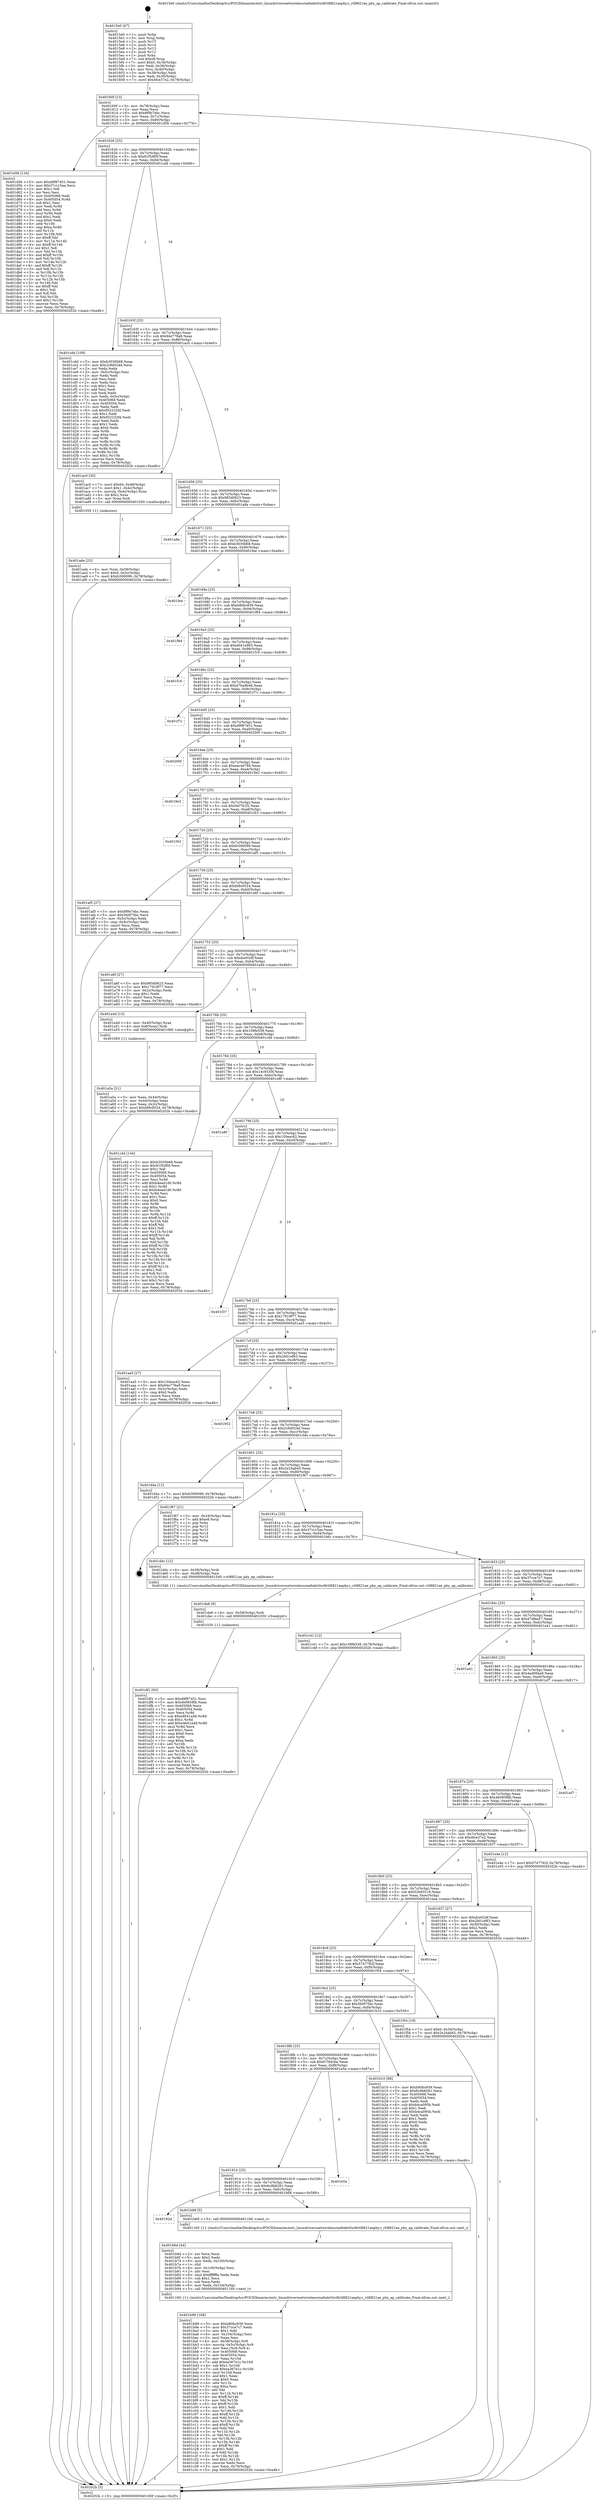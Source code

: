 digraph "0x4015e0" {
  label = "0x4015e0 (/mnt/c/Users/mathe/Desktop/tcc/POCII/binaries/extr_linuxdriversnetwirelessrealtekrtlwifirtl8821aephy.c_rtl8821ae_phy_ap_calibrate_Final-ollvm.out::main(0))"
  labelloc = "t"
  node[shape=record]

  Entry [label="",width=0.3,height=0.3,shape=circle,fillcolor=black,style=filled]
  "0x40160f" [label="{
     0x40160f [23]\l
     | [instrs]\l
     &nbsp;&nbsp;0x40160f \<+3\>: mov -0x78(%rbp),%eax\l
     &nbsp;&nbsp;0x401612 \<+2\>: mov %eax,%ecx\l
     &nbsp;&nbsp;0x401614 \<+6\>: sub $0x8f9b7ebc,%ecx\l
     &nbsp;&nbsp;0x40161a \<+3\>: mov %eax,-0x7c(%rbp)\l
     &nbsp;&nbsp;0x40161d \<+3\>: mov %ecx,-0x80(%rbp)\l
     &nbsp;&nbsp;0x401620 \<+6\>: je 0000000000401d56 \<main+0x776\>\l
  }"]
  "0x401d56" [label="{
     0x401d56 [134]\l
     | [instrs]\l
     &nbsp;&nbsp;0x401d56 \<+5\>: mov $0xd9f87451,%eax\l
     &nbsp;&nbsp;0x401d5b \<+5\>: mov $0x37cc15aa,%ecx\l
     &nbsp;&nbsp;0x401d60 \<+2\>: mov $0x1,%dl\l
     &nbsp;&nbsp;0x401d62 \<+2\>: xor %esi,%esi\l
     &nbsp;&nbsp;0x401d64 \<+7\>: mov 0x405068,%edi\l
     &nbsp;&nbsp;0x401d6b \<+8\>: mov 0x405054,%r8d\l
     &nbsp;&nbsp;0x401d73 \<+3\>: sub $0x1,%esi\l
     &nbsp;&nbsp;0x401d76 \<+3\>: mov %edi,%r9d\l
     &nbsp;&nbsp;0x401d79 \<+3\>: add %esi,%r9d\l
     &nbsp;&nbsp;0x401d7c \<+4\>: imul %r9d,%edi\l
     &nbsp;&nbsp;0x401d80 \<+3\>: and $0x1,%edi\l
     &nbsp;&nbsp;0x401d83 \<+3\>: cmp $0x0,%edi\l
     &nbsp;&nbsp;0x401d86 \<+4\>: sete %r10b\l
     &nbsp;&nbsp;0x401d8a \<+4\>: cmp $0xa,%r8d\l
     &nbsp;&nbsp;0x401d8e \<+4\>: setl %r11b\l
     &nbsp;&nbsp;0x401d92 \<+3\>: mov %r10b,%bl\l
     &nbsp;&nbsp;0x401d95 \<+3\>: xor $0xff,%bl\l
     &nbsp;&nbsp;0x401d98 \<+3\>: mov %r11b,%r14b\l
     &nbsp;&nbsp;0x401d9b \<+4\>: xor $0xff,%r14b\l
     &nbsp;&nbsp;0x401d9f \<+3\>: xor $0x1,%dl\l
     &nbsp;&nbsp;0x401da2 \<+3\>: mov %bl,%r15b\l
     &nbsp;&nbsp;0x401da5 \<+4\>: and $0xff,%r15b\l
     &nbsp;&nbsp;0x401da9 \<+3\>: and %dl,%r10b\l
     &nbsp;&nbsp;0x401dac \<+3\>: mov %r14b,%r12b\l
     &nbsp;&nbsp;0x401daf \<+4\>: and $0xff,%r12b\l
     &nbsp;&nbsp;0x401db3 \<+3\>: and %dl,%r11b\l
     &nbsp;&nbsp;0x401db6 \<+3\>: or %r10b,%r15b\l
     &nbsp;&nbsp;0x401db9 \<+3\>: or %r11b,%r12b\l
     &nbsp;&nbsp;0x401dbc \<+3\>: xor %r12b,%r15b\l
     &nbsp;&nbsp;0x401dbf \<+3\>: or %r14b,%bl\l
     &nbsp;&nbsp;0x401dc2 \<+3\>: xor $0xff,%bl\l
     &nbsp;&nbsp;0x401dc5 \<+3\>: or $0x1,%dl\l
     &nbsp;&nbsp;0x401dc8 \<+2\>: and %dl,%bl\l
     &nbsp;&nbsp;0x401dca \<+3\>: or %bl,%r15b\l
     &nbsp;&nbsp;0x401dcd \<+4\>: test $0x1,%r15b\l
     &nbsp;&nbsp;0x401dd1 \<+3\>: cmovne %ecx,%eax\l
     &nbsp;&nbsp;0x401dd4 \<+3\>: mov %eax,-0x78(%rbp)\l
     &nbsp;&nbsp;0x401dd7 \<+5\>: jmp 000000000040202b \<main+0xa4b\>\l
  }"]
  "0x401626" [label="{
     0x401626 [25]\l
     | [instrs]\l
     &nbsp;&nbsp;0x401626 \<+5\>: jmp 000000000040162b \<main+0x4b\>\l
     &nbsp;&nbsp;0x40162b \<+3\>: mov -0x7c(%rbp),%eax\l
     &nbsp;&nbsp;0x40162e \<+5\>: sub $0x91f5df0f,%eax\l
     &nbsp;&nbsp;0x401633 \<+6\>: mov %eax,-0x84(%rbp)\l
     &nbsp;&nbsp;0x401639 \<+6\>: je 0000000000401cdd \<main+0x6fd\>\l
  }"]
  Exit [label="",width=0.3,height=0.3,shape=circle,fillcolor=black,style=filled,peripheries=2]
  "0x401cdd" [label="{
     0x401cdd [109]\l
     | [instrs]\l
     &nbsp;&nbsp;0x401cdd \<+5\>: mov $0xb3030b68,%eax\l
     &nbsp;&nbsp;0x401ce2 \<+5\>: mov $0x2c9d024d,%ecx\l
     &nbsp;&nbsp;0x401ce7 \<+2\>: xor %edx,%edx\l
     &nbsp;&nbsp;0x401ce9 \<+3\>: mov -0x5c(%rbp),%esi\l
     &nbsp;&nbsp;0x401cec \<+2\>: mov %edx,%edi\l
     &nbsp;&nbsp;0x401cee \<+2\>: sub %esi,%edi\l
     &nbsp;&nbsp;0x401cf0 \<+2\>: mov %edx,%esi\l
     &nbsp;&nbsp;0x401cf2 \<+3\>: sub $0x1,%esi\l
     &nbsp;&nbsp;0x401cf5 \<+2\>: add %esi,%edi\l
     &nbsp;&nbsp;0x401cf7 \<+2\>: sub %edi,%edx\l
     &nbsp;&nbsp;0x401cf9 \<+3\>: mov %edx,-0x5c(%rbp)\l
     &nbsp;&nbsp;0x401cfc \<+7\>: mov 0x405068,%edx\l
     &nbsp;&nbsp;0x401d03 \<+7\>: mov 0x405054,%esi\l
     &nbsp;&nbsp;0x401d0a \<+2\>: mov %edx,%edi\l
     &nbsp;&nbsp;0x401d0c \<+6\>: sub $0x952232fd,%edi\l
     &nbsp;&nbsp;0x401d12 \<+3\>: sub $0x1,%edi\l
     &nbsp;&nbsp;0x401d15 \<+6\>: add $0x952232fd,%edi\l
     &nbsp;&nbsp;0x401d1b \<+3\>: imul %edi,%edx\l
     &nbsp;&nbsp;0x401d1e \<+3\>: and $0x1,%edx\l
     &nbsp;&nbsp;0x401d21 \<+3\>: cmp $0x0,%edx\l
     &nbsp;&nbsp;0x401d24 \<+4\>: sete %r8b\l
     &nbsp;&nbsp;0x401d28 \<+3\>: cmp $0xa,%esi\l
     &nbsp;&nbsp;0x401d2b \<+4\>: setl %r9b\l
     &nbsp;&nbsp;0x401d2f \<+3\>: mov %r8b,%r10b\l
     &nbsp;&nbsp;0x401d32 \<+3\>: and %r9b,%r10b\l
     &nbsp;&nbsp;0x401d35 \<+3\>: xor %r9b,%r8b\l
     &nbsp;&nbsp;0x401d38 \<+3\>: or %r8b,%r10b\l
     &nbsp;&nbsp;0x401d3b \<+4\>: test $0x1,%r10b\l
     &nbsp;&nbsp;0x401d3f \<+3\>: cmovne %ecx,%eax\l
     &nbsp;&nbsp;0x401d42 \<+3\>: mov %eax,-0x78(%rbp)\l
     &nbsp;&nbsp;0x401d45 \<+5\>: jmp 000000000040202b \<main+0xa4b\>\l
  }"]
  "0x40163f" [label="{
     0x40163f [25]\l
     | [instrs]\l
     &nbsp;&nbsp;0x40163f \<+5\>: jmp 0000000000401644 \<main+0x64\>\l
     &nbsp;&nbsp;0x401644 \<+3\>: mov -0x7c(%rbp),%eax\l
     &nbsp;&nbsp;0x401647 \<+5\>: sub $0x94e778a9,%eax\l
     &nbsp;&nbsp;0x40164c \<+6\>: mov %eax,-0x88(%rbp)\l
     &nbsp;&nbsp;0x401652 \<+6\>: je 0000000000401ac0 \<main+0x4e0\>\l
  }"]
  "0x401df1" [label="{
     0x401df1 [93]\l
     | [instrs]\l
     &nbsp;&nbsp;0x401df1 \<+5\>: mov $0xd9f87451,%esi\l
     &nbsp;&nbsp;0x401df6 \<+5\>: mov $0x4b0858fb,%eax\l
     &nbsp;&nbsp;0x401dfb \<+7\>: mov 0x405068,%ecx\l
     &nbsp;&nbsp;0x401e02 \<+7\>: mov 0x405054,%edx\l
     &nbsp;&nbsp;0x401e09 \<+3\>: mov %ecx,%r8d\l
     &nbsp;&nbsp;0x401e0c \<+7\>: sub $0xe4641a48,%r8d\l
     &nbsp;&nbsp;0x401e13 \<+4\>: sub $0x1,%r8d\l
     &nbsp;&nbsp;0x401e17 \<+7\>: add $0xe4641a48,%r8d\l
     &nbsp;&nbsp;0x401e1e \<+4\>: imul %r8d,%ecx\l
     &nbsp;&nbsp;0x401e22 \<+3\>: and $0x1,%ecx\l
     &nbsp;&nbsp;0x401e25 \<+3\>: cmp $0x0,%ecx\l
     &nbsp;&nbsp;0x401e28 \<+4\>: sete %r9b\l
     &nbsp;&nbsp;0x401e2c \<+3\>: cmp $0xa,%edx\l
     &nbsp;&nbsp;0x401e2f \<+4\>: setl %r10b\l
     &nbsp;&nbsp;0x401e33 \<+3\>: mov %r9b,%r11b\l
     &nbsp;&nbsp;0x401e36 \<+3\>: and %r10b,%r11b\l
     &nbsp;&nbsp;0x401e39 \<+3\>: xor %r10b,%r9b\l
     &nbsp;&nbsp;0x401e3c \<+3\>: or %r9b,%r11b\l
     &nbsp;&nbsp;0x401e3f \<+4\>: test $0x1,%r11b\l
     &nbsp;&nbsp;0x401e43 \<+3\>: cmovne %eax,%esi\l
     &nbsp;&nbsp;0x401e46 \<+3\>: mov %esi,-0x78(%rbp)\l
     &nbsp;&nbsp;0x401e49 \<+5\>: jmp 000000000040202b \<main+0xa4b\>\l
  }"]
  "0x401ac0" [label="{
     0x401ac0 [30]\l
     | [instrs]\l
     &nbsp;&nbsp;0x401ac0 \<+7\>: movl $0x64,-0x48(%rbp)\l
     &nbsp;&nbsp;0x401ac7 \<+7\>: movl $0x1,-0x4c(%rbp)\l
     &nbsp;&nbsp;0x401ace \<+4\>: movslq -0x4c(%rbp),%rax\l
     &nbsp;&nbsp;0x401ad2 \<+4\>: shl $0x2,%rax\l
     &nbsp;&nbsp;0x401ad6 \<+3\>: mov %rax,%rdi\l
     &nbsp;&nbsp;0x401ad9 \<+5\>: call 0000000000401050 \<malloc@plt\>\l
     | [calls]\l
     &nbsp;&nbsp;0x401050 \{1\} (unknown)\l
  }"]
  "0x401658" [label="{
     0x401658 [25]\l
     | [instrs]\l
     &nbsp;&nbsp;0x401658 \<+5\>: jmp 000000000040165d \<main+0x7d\>\l
     &nbsp;&nbsp;0x40165d \<+3\>: mov -0x7c(%rbp),%eax\l
     &nbsp;&nbsp;0x401660 \<+5\>: sub $0x985d0623,%eax\l
     &nbsp;&nbsp;0x401665 \<+6\>: mov %eax,-0x8c(%rbp)\l
     &nbsp;&nbsp;0x40166b \<+6\>: je 0000000000401a8a \<main+0x4aa\>\l
  }"]
  "0x401de8" [label="{
     0x401de8 [9]\l
     | [instrs]\l
     &nbsp;&nbsp;0x401de8 \<+4\>: mov -0x58(%rbp),%rdi\l
     &nbsp;&nbsp;0x401dec \<+5\>: call 0000000000401030 \<free@plt\>\l
     | [calls]\l
     &nbsp;&nbsp;0x401030 \{1\} (unknown)\l
  }"]
  "0x401a8a" [label="{
     0x401a8a\l
  }", style=dashed]
  "0x401671" [label="{
     0x401671 [25]\l
     | [instrs]\l
     &nbsp;&nbsp;0x401671 \<+5\>: jmp 0000000000401676 \<main+0x96\>\l
     &nbsp;&nbsp;0x401676 \<+3\>: mov -0x7c(%rbp),%eax\l
     &nbsp;&nbsp;0x401679 \<+5\>: sub $0xb3030b68,%eax\l
     &nbsp;&nbsp;0x40167e \<+6\>: mov %eax,-0x90(%rbp)\l
     &nbsp;&nbsp;0x401684 \<+6\>: je 0000000000401fee \<main+0xa0e\>\l
  }"]
  "0x401b99" [label="{
     0x401b99 [168]\l
     | [instrs]\l
     &nbsp;&nbsp;0x401b99 \<+5\>: mov $0xb80bc939,%ecx\l
     &nbsp;&nbsp;0x401b9e \<+5\>: mov $0x37cce7c7,%edx\l
     &nbsp;&nbsp;0x401ba3 \<+3\>: mov $0x1,%dil\l
     &nbsp;&nbsp;0x401ba6 \<+6\>: mov -0x104(%rbp),%esi\l
     &nbsp;&nbsp;0x401bac \<+3\>: imul %eax,%esi\l
     &nbsp;&nbsp;0x401baf \<+4\>: mov -0x58(%rbp),%r8\l
     &nbsp;&nbsp;0x401bb3 \<+4\>: movslq -0x5c(%rbp),%r9\l
     &nbsp;&nbsp;0x401bb7 \<+4\>: mov %esi,(%r8,%r9,4)\l
     &nbsp;&nbsp;0x401bbb \<+7\>: mov 0x405068,%eax\l
     &nbsp;&nbsp;0x401bc2 \<+7\>: mov 0x405054,%esi\l
     &nbsp;&nbsp;0x401bc9 \<+3\>: mov %eax,%r10d\l
     &nbsp;&nbsp;0x401bcc \<+7\>: add $0xea367e1c,%r10d\l
     &nbsp;&nbsp;0x401bd3 \<+4\>: sub $0x1,%r10d\l
     &nbsp;&nbsp;0x401bd7 \<+7\>: sub $0xea367e1c,%r10d\l
     &nbsp;&nbsp;0x401bde \<+4\>: imul %r10d,%eax\l
     &nbsp;&nbsp;0x401be2 \<+3\>: and $0x1,%eax\l
     &nbsp;&nbsp;0x401be5 \<+3\>: cmp $0x0,%eax\l
     &nbsp;&nbsp;0x401be8 \<+4\>: sete %r11b\l
     &nbsp;&nbsp;0x401bec \<+3\>: cmp $0xa,%esi\l
     &nbsp;&nbsp;0x401bef \<+3\>: setl %bl\l
     &nbsp;&nbsp;0x401bf2 \<+3\>: mov %r11b,%r14b\l
     &nbsp;&nbsp;0x401bf5 \<+4\>: xor $0xff,%r14b\l
     &nbsp;&nbsp;0x401bf9 \<+3\>: mov %bl,%r15b\l
     &nbsp;&nbsp;0x401bfc \<+4\>: xor $0xff,%r15b\l
     &nbsp;&nbsp;0x401c00 \<+4\>: xor $0x1,%dil\l
     &nbsp;&nbsp;0x401c04 \<+3\>: mov %r14b,%r12b\l
     &nbsp;&nbsp;0x401c07 \<+4\>: and $0xff,%r12b\l
     &nbsp;&nbsp;0x401c0b \<+3\>: and %dil,%r11b\l
     &nbsp;&nbsp;0x401c0e \<+3\>: mov %r15b,%r13b\l
     &nbsp;&nbsp;0x401c11 \<+4\>: and $0xff,%r13b\l
     &nbsp;&nbsp;0x401c15 \<+3\>: and %dil,%bl\l
     &nbsp;&nbsp;0x401c18 \<+3\>: or %r11b,%r12b\l
     &nbsp;&nbsp;0x401c1b \<+3\>: or %bl,%r13b\l
     &nbsp;&nbsp;0x401c1e \<+3\>: xor %r13b,%r12b\l
     &nbsp;&nbsp;0x401c21 \<+3\>: or %r15b,%r14b\l
     &nbsp;&nbsp;0x401c24 \<+4\>: xor $0xff,%r14b\l
     &nbsp;&nbsp;0x401c28 \<+4\>: or $0x1,%dil\l
     &nbsp;&nbsp;0x401c2c \<+3\>: and %dil,%r14b\l
     &nbsp;&nbsp;0x401c2f \<+3\>: or %r14b,%r12b\l
     &nbsp;&nbsp;0x401c32 \<+4\>: test $0x1,%r12b\l
     &nbsp;&nbsp;0x401c36 \<+3\>: cmovne %edx,%ecx\l
     &nbsp;&nbsp;0x401c39 \<+3\>: mov %ecx,-0x78(%rbp)\l
     &nbsp;&nbsp;0x401c3c \<+5\>: jmp 000000000040202b \<main+0xa4b\>\l
  }"]
  "0x401fee" [label="{
     0x401fee\l
  }", style=dashed]
  "0x40168a" [label="{
     0x40168a [25]\l
     | [instrs]\l
     &nbsp;&nbsp;0x40168a \<+5\>: jmp 000000000040168f \<main+0xaf\>\l
     &nbsp;&nbsp;0x40168f \<+3\>: mov -0x7c(%rbp),%eax\l
     &nbsp;&nbsp;0x401692 \<+5\>: sub $0xb80bc939,%eax\l
     &nbsp;&nbsp;0x401697 \<+6\>: mov %eax,-0x94(%rbp)\l
     &nbsp;&nbsp;0x40169d \<+6\>: je 0000000000401f94 \<main+0x9b4\>\l
  }"]
  "0x401b6d" [label="{
     0x401b6d [44]\l
     | [instrs]\l
     &nbsp;&nbsp;0x401b6d \<+2\>: xor %ecx,%ecx\l
     &nbsp;&nbsp;0x401b6f \<+5\>: mov $0x2,%edx\l
     &nbsp;&nbsp;0x401b74 \<+6\>: mov %edx,-0x100(%rbp)\l
     &nbsp;&nbsp;0x401b7a \<+1\>: cltd\l
     &nbsp;&nbsp;0x401b7b \<+6\>: mov -0x100(%rbp),%esi\l
     &nbsp;&nbsp;0x401b81 \<+2\>: idiv %esi\l
     &nbsp;&nbsp;0x401b83 \<+6\>: imul $0xfffffffe,%edx,%edx\l
     &nbsp;&nbsp;0x401b89 \<+3\>: sub $0x1,%ecx\l
     &nbsp;&nbsp;0x401b8c \<+2\>: sub %ecx,%edx\l
     &nbsp;&nbsp;0x401b8e \<+6\>: mov %edx,-0x104(%rbp)\l
     &nbsp;&nbsp;0x401b94 \<+5\>: call 0000000000401160 \<next_i\>\l
     | [calls]\l
     &nbsp;&nbsp;0x401160 \{1\} (/mnt/c/Users/mathe/Desktop/tcc/POCII/binaries/extr_linuxdriversnetwirelessrealtekrtlwifirtl8821aephy.c_rtl8821ae_phy_ap_calibrate_Final-ollvm.out::next_i)\l
  }"]
  "0x401f94" [label="{
     0x401f94\l
  }", style=dashed]
  "0x4016a3" [label="{
     0x4016a3 [25]\l
     | [instrs]\l
     &nbsp;&nbsp;0x4016a3 \<+5\>: jmp 00000000004016a8 \<main+0xc8\>\l
     &nbsp;&nbsp;0x4016a8 \<+3\>: mov -0x7c(%rbp),%eax\l
     &nbsp;&nbsp;0x4016ab \<+5\>: sub $0xd041e983,%eax\l
     &nbsp;&nbsp;0x4016b0 \<+6\>: mov %eax,-0x98(%rbp)\l
     &nbsp;&nbsp;0x4016b6 \<+6\>: je 0000000000401f16 \<main+0x936\>\l
  }"]
  "0x40192d" [label="{
     0x40192d\l
  }", style=dashed]
  "0x401f16" [label="{
     0x401f16\l
  }", style=dashed]
  "0x4016bc" [label="{
     0x4016bc [25]\l
     | [instrs]\l
     &nbsp;&nbsp;0x4016bc \<+5\>: jmp 00000000004016c1 \<main+0xe1\>\l
     &nbsp;&nbsp;0x4016c1 \<+3\>: mov -0x7c(%rbp),%eax\l
     &nbsp;&nbsp;0x4016c4 \<+5\>: sub $0xd7ba9b48,%eax\l
     &nbsp;&nbsp;0x4016c9 \<+6\>: mov %eax,-0x9c(%rbp)\l
     &nbsp;&nbsp;0x4016cf \<+6\>: je 0000000000401f7c \<main+0x99c\>\l
  }"]
  "0x401b68" [label="{
     0x401b68 [5]\l
     | [instrs]\l
     &nbsp;&nbsp;0x401b68 \<+5\>: call 0000000000401160 \<next_i\>\l
     | [calls]\l
     &nbsp;&nbsp;0x401160 \{1\} (/mnt/c/Users/mathe/Desktop/tcc/POCII/binaries/extr_linuxdriversnetwirelessrealtekrtlwifirtl8821aephy.c_rtl8821ae_phy_ap_calibrate_Final-ollvm.out::next_i)\l
  }"]
  "0x401f7c" [label="{
     0x401f7c\l
  }", style=dashed]
  "0x4016d5" [label="{
     0x4016d5 [25]\l
     | [instrs]\l
     &nbsp;&nbsp;0x4016d5 \<+5\>: jmp 00000000004016da \<main+0xfa\>\l
     &nbsp;&nbsp;0x4016da \<+3\>: mov -0x7c(%rbp),%eax\l
     &nbsp;&nbsp;0x4016dd \<+5\>: sub $0xd9f87451,%eax\l
     &nbsp;&nbsp;0x4016e2 \<+6\>: mov %eax,-0xa0(%rbp)\l
     &nbsp;&nbsp;0x4016e8 \<+6\>: je 000000000040200f \<main+0xa2f\>\l
  }"]
  "0x401914" [label="{
     0x401914 [25]\l
     | [instrs]\l
     &nbsp;&nbsp;0x401914 \<+5\>: jmp 0000000000401919 \<main+0x339\>\l
     &nbsp;&nbsp;0x401919 \<+3\>: mov -0x7c(%rbp),%eax\l
     &nbsp;&nbsp;0x40191c \<+5\>: sub $0x6c9b8281,%eax\l
     &nbsp;&nbsp;0x401921 \<+6\>: mov %eax,-0xfc(%rbp)\l
     &nbsp;&nbsp;0x401927 \<+6\>: je 0000000000401b68 \<main+0x588\>\l
  }"]
  "0x40200f" [label="{
     0x40200f\l
  }", style=dashed]
  "0x4016ee" [label="{
     0x4016ee [25]\l
     | [instrs]\l
     &nbsp;&nbsp;0x4016ee \<+5\>: jmp 00000000004016f3 \<main+0x113\>\l
     &nbsp;&nbsp;0x4016f3 \<+3\>: mov -0x7c(%rbp),%eax\l
     &nbsp;&nbsp;0x4016f6 \<+5\>: sub $0xeac4d789,%eax\l
     &nbsp;&nbsp;0x4016fb \<+6\>: mov %eax,-0xa4(%rbp)\l
     &nbsp;&nbsp;0x401701 \<+6\>: je 00000000004019e2 \<main+0x402\>\l
  }"]
  "0x401e5a" [label="{
     0x401e5a\l
  }", style=dashed]
  "0x4019e2" [label="{
     0x4019e2\l
  }", style=dashed]
  "0x401707" [label="{
     0x401707 [25]\l
     | [instrs]\l
     &nbsp;&nbsp;0x401707 \<+5\>: jmp 000000000040170c \<main+0x12c\>\l
     &nbsp;&nbsp;0x40170c \<+3\>: mov -0x7c(%rbp),%eax\l
     &nbsp;&nbsp;0x40170f \<+5\>: sub $0xf40791f2,%eax\l
     &nbsp;&nbsp;0x401714 \<+6\>: mov %eax,-0xa8(%rbp)\l
     &nbsp;&nbsp;0x40171a \<+6\>: je 0000000000401f43 \<main+0x963\>\l
  }"]
  "0x4018fb" [label="{
     0x4018fb [25]\l
     | [instrs]\l
     &nbsp;&nbsp;0x4018fb \<+5\>: jmp 0000000000401900 \<main+0x320\>\l
     &nbsp;&nbsp;0x401900 \<+3\>: mov -0x7c(%rbp),%eax\l
     &nbsp;&nbsp;0x401903 \<+5\>: sub $0x675f4cbe,%eax\l
     &nbsp;&nbsp;0x401908 \<+6\>: mov %eax,-0xf8(%rbp)\l
     &nbsp;&nbsp;0x40190e \<+6\>: je 0000000000401e5a \<main+0x87a\>\l
  }"]
  "0x401f43" [label="{
     0x401f43\l
  }", style=dashed]
  "0x401720" [label="{
     0x401720 [25]\l
     | [instrs]\l
     &nbsp;&nbsp;0x401720 \<+5\>: jmp 0000000000401725 \<main+0x145\>\l
     &nbsp;&nbsp;0x401725 \<+3\>: mov -0x7c(%rbp),%eax\l
     &nbsp;&nbsp;0x401728 \<+5\>: sub $0xfc590099,%eax\l
     &nbsp;&nbsp;0x40172d \<+6\>: mov %eax,-0xac(%rbp)\l
     &nbsp;&nbsp;0x401733 \<+6\>: je 0000000000401af5 \<main+0x515\>\l
  }"]
  "0x401b10" [label="{
     0x401b10 [88]\l
     | [instrs]\l
     &nbsp;&nbsp;0x401b10 \<+5\>: mov $0xb80bc939,%eax\l
     &nbsp;&nbsp;0x401b15 \<+5\>: mov $0x6c9b8281,%ecx\l
     &nbsp;&nbsp;0x401b1a \<+7\>: mov 0x405068,%edx\l
     &nbsp;&nbsp;0x401b21 \<+7\>: mov 0x405054,%esi\l
     &nbsp;&nbsp;0x401b28 \<+2\>: mov %edx,%edi\l
     &nbsp;&nbsp;0x401b2a \<+6\>: sub $0xb4ca095b,%edi\l
     &nbsp;&nbsp;0x401b30 \<+3\>: sub $0x1,%edi\l
     &nbsp;&nbsp;0x401b33 \<+6\>: add $0xb4ca095b,%edi\l
     &nbsp;&nbsp;0x401b39 \<+3\>: imul %edi,%edx\l
     &nbsp;&nbsp;0x401b3c \<+3\>: and $0x1,%edx\l
     &nbsp;&nbsp;0x401b3f \<+3\>: cmp $0x0,%edx\l
     &nbsp;&nbsp;0x401b42 \<+4\>: sete %r8b\l
     &nbsp;&nbsp;0x401b46 \<+3\>: cmp $0xa,%esi\l
     &nbsp;&nbsp;0x401b49 \<+4\>: setl %r9b\l
     &nbsp;&nbsp;0x401b4d \<+3\>: mov %r8b,%r10b\l
     &nbsp;&nbsp;0x401b50 \<+3\>: and %r9b,%r10b\l
     &nbsp;&nbsp;0x401b53 \<+3\>: xor %r9b,%r8b\l
     &nbsp;&nbsp;0x401b56 \<+3\>: or %r8b,%r10b\l
     &nbsp;&nbsp;0x401b59 \<+4\>: test $0x1,%r10b\l
     &nbsp;&nbsp;0x401b5d \<+3\>: cmovne %ecx,%eax\l
     &nbsp;&nbsp;0x401b60 \<+3\>: mov %eax,-0x78(%rbp)\l
     &nbsp;&nbsp;0x401b63 \<+5\>: jmp 000000000040202b \<main+0xa4b\>\l
  }"]
  "0x401af5" [label="{
     0x401af5 [27]\l
     | [instrs]\l
     &nbsp;&nbsp;0x401af5 \<+5\>: mov $0x8f9b7ebc,%eax\l
     &nbsp;&nbsp;0x401afa \<+5\>: mov $0x5b0f75bc,%ecx\l
     &nbsp;&nbsp;0x401aff \<+3\>: mov -0x5c(%rbp),%edx\l
     &nbsp;&nbsp;0x401b02 \<+3\>: cmp -0x4c(%rbp),%edx\l
     &nbsp;&nbsp;0x401b05 \<+3\>: cmovl %ecx,%eax\l
     &nbsp;&nbsp;0x401b08 \<+3\>: mov %eax,-0x78(%rbp)\l
     &nbsp;&nbsp;0x401b0b \<+5\>: jmp 000000000040202b \<main+0xa4b\>\l
  }"]
  "0x401739" [label="{
     0x401739 [25]\l
     | [instrs]\l
     &nbsp;&nbsp;0x401739 \<+5\>: jmp 000000000040173e \<main+0x15e\>\l
     &nbsp;&nbsp;0x40173e \<+3\>: mov -0x7c(%rbp),%eax\l
     &nbsp;&nbsp;0x401741 \<+5\>: sub $0xfd9c9524,%eax\l
     &nbsp;&nbsp;0x401746 \<+6\>: mov %eax,-0xb0(%rbp)\l
     &nbsp;&nbsp;0x40174c \<+6\>: je 0000000000401a6f \<main+0x48f\>\l
  }"]
  "0x4018e2" [label="{
     0x4018e2 [25]\l
     | [instrs]\l
     &nbsp;&nbsp;0x4018e2 \<+5\>: jmp 00000000004018e7 \<main+0x307\>\l
     &nbsp;&nbsp;0x4018e7 \<+3\>: mov -0x7c(%rbp),%eax\l
     &nbsp;&nbsp;0x4018ea \<+5\>: sub $0x5b0f75bc,%eax\l
     &nbsp;&nbsp;0x4018ef \<+6\>: mov %eax,-0xf4(%rbp)\l
     &nbsp;&nbsp;0x4018f5 \<+6\>: je 0000000000401b10 \<main+0x530\>\l
  }"]
  "0x401a6f" [label="{
     0x401a6f [27]\l
     | [instrs]\l
     &nbsp;&nbsp;0x401a6f \<+5\>: mov $0x985d0623,%eax\l
     &nbsp;&nbsp;0x401a74 \<+5\>: mov $0x17919f77,%ecx\l
     &nbsp;&nbsp;0x401a79 \<+3\>: mov -0x2c(%rbp),%edx\l
     &nbsp;&nbsp;0x401a7c \<+3\>: cmp $0x1,%edx\l
     &nbsp;&nbsp;0x401a7f \<+3\>: cmovl %ecx,%eax\l
     &nbsp;&nbsp;0x401a82 \<+3\>: mov %eax,-0x78(%rbp)\l
     &nbsp;&nbsp;0x401a85 \<+5\>: jmp 000000000040202b \<main+0xa4b\>\l
  }"]
  "0x401752" [label="{
     0x401752 [25]\l
     | [instrs]\l
     &nbsp;&nbsp;0x401752 \<+5\>: jmp 0000000000401757 \<main+0x177\>\l
     &nbsp;&nbsp;0x401757 \<+3\>: mov -0x7c(%rbp),%eax\l
     &nbsp;&nbsp;0x40175a \<+5\>: sub $0xdce02df,%eax\l
     &nbsp;&nbsp;0x40175f \<+6\>: mov %eax,-0xb4(%rbp)\l
     &nbsp;&nbsp;0x401765 \<+6\>: je 0000000000401a4d \<main+0x46d\>\l
  }"]
  "0x401f54" [label="{
     0x401f54 [19]\l
     | [instrs]\l
     &nbsp;&nbsp;0x401f54 \<+7\>: movl $0x0,-0x34(%rbp)\l
     &nbsp;&nbsp;0x401f5b \<+7\>: movl $0x2e24ab45,-0x78(%rbp)\l
     &nbsp;&nbsp;0x401f62 \<+5\>: jmp 000000000040202b \<main+0xa4b\>\l
  }"]
  "0x401a4d" [label="{
     0x401a4d [13]\l
     | [instrs]\l
     &nbsp;&nbsp;0x401a4d \<+4\>: mov -0x40(%rbp),%rax\l
     &nbsp;&nbsp;0x401a51 \<+4\>: mov 0x8(%rax),%rdi\l
     &nbsp;&nbsp;0x401a55 \<+5\>: call 0000000000401060 \<atoi@plt\>\l
     | [calls]\l
     &nbsp;&nbsp;0x401060 \{1\} (unknown)\l
  }"]
  "0x40176b" [label="{
     0x40176b [25]\l
     | [instrs]\l
     &nbsp;&nbsp;0x40176b \<+5\>: jmp 0000000000401770 \<main+0x190\>\l
     &nbsp;&nbsp;0x401770 \<+3\>: mov -0x7c(%rbp),%eax\l
     &nbsp;&nbsp;0x401773 \<+5\>: sub $0x109fe538,%eax\l
     &nbsp;&nbsp;0x401778 \<+6\>: mov %eax,-0xb8(%rbp)\l
     &nbsp;&nbsp;0x40177e \<+6\>: je 0000000000401c4d \<main+0x66d\>\l
  }"]
  "0x4018c9" [label="{
     0x4018c9 [25]\l
     | [instrs]\l
     &nbsp;&nbsp;0x4018c9 \<+5\>: jmp 00000000004018ce \<main+0x2ee\>\l
     &nbsp;&nbsp;0x4018ce \<+3\>: mov -0x7c(%rbp),%eax\l
     &nbsp;&nbsp;0x4018d1 \<+5\>: sub $0x5747762f,%eax\l
     &nbsp;&nbsp;0x4018d6 \<+6\>: mov %eax,-0xf0(%rbp)\l
     &nbsp;&nbsp;0x4018dc \<+6\>: je 0000000000401f54 \<main+0x974\>\l
  }"]
  "0x401c4d" [label="{
     0x401c4d [144]\l
     | [instrs]\l
     &nbsp;&nbsp;0x401c4d \<+5\>: mov $0xb3030b68,%eax\l
     &nbsp;&nbsp;0x401c52 \<+5\>: mov $0x91f5df0f,%ecx\l
     &nbsp;&nbsp;0x401c57 \<+2\>: mov $0x1,%dl\l
     &nbsp;&nbsp;0x401c59 \<+7\>: mov 0x405068,%esi\l
     &nbsp;&nbsp;0x401c60 \<+7\>: mov 0x405054,%edi\l
     &nbsp;&nbsp;0x401c67 \<+3\>: mov %esi,%r8d\l
     &nbsp;&nbsp;0x401c6a \<+7\>: add $0xb4ead1d0,%r8d\l
     &nbsp;&nbsp;0x401c71 \<+4\>: sub $0x1,%r8d\l
     &nbsp;&nbsp;0x401c75 \<+7\>: sub $0xb4ead1d0,%r8d\l
     &nbsp;&nbsp;0x401c7c \<+4\>: imul %r8d,%esi\l
     &nbsp;&nbsp;0x401c80 \<+3\>: and $0x1,%esi\l
     &nbsp;&nbsp;0x401c83 \<+3\>: cmp $0x0,%esi\l
     &nbsp;&nbsp;0x401c86 \<+4\>: sete %r9b\l
     &nbsp;&nbsp;0x401c8a \<+3\>: cmp $0xa,%edi\l
     &nbsp;&nbsp;0x401c8d \<+4\>: setl %r10b\l
     &nbsp;&nbsp;0x401c91 \<+3\>: mov %r9b,%r11b\l
     &nbsp;&nbsp;0x401c94 \<+4\>: xor $0xff,%r11b\l
     &nbsp;&nbsp;0x401c98 \<+3\>: mov %r10b,%bl\l
     &nbsp;&nbsp;0x401c9b \<+3\>: xor $0xff,%bl\l
     &nbsp;&nbsp;0x401c9e \<+3\>: xor $0x1,%dl\l
     &nbsp;&nbsp;0x401ca1 \<+3\>: mov %r11b,%r14b\l
     &nbsp;&nbsp;0x401ca4 \<+4\>: and $0xff,%r14b\l
     &nbsp;&nbsp;0x401ca8 \<+3\>: and %dl,%r9b\l
     &nbsp;&nbsp;0x401cab \<+3\>: mov %bl,%r15b\l
     &nbsp;&nbsp;0x401cae \<+4\>: and $0xff,%r15b\l
     &nbsp;&nbsp;0x401cb2 \<+3\>: and %dl,%r10b\l
     &nbsp;&nbsp;0x401cb5 \<+3\>: or %r9b,%r14b\l
     &nbsp;&nbsp;0x401cb8 \<+3\>: or %r10b,%r15b\l
     &nbsp;&nbsp;0x401cbb \<+3\>: xor %r15b,%r14b\l
     &nbsp;&nbsp;0x401cbe \<+3\>: or %bl,%r11b\l
     &nbsp;&nbsp;0x401cc1 \<+4\>: xor $0xff,%r11b\l
     &nbsp;&nbsp;0x401cc5 \<+3\>: or $0x1,%dl\l
     &nbsp;&nbsp;0x401cc8 \<+3\>: and %dl,%r11b\l
     &nbsp;&nbsp;0x401ccb \<+3\>: or %r11b,%r14b\l
     &nbsp;&nbsp;0x401cce \<+4\>: test $0x1,%r14b\l
     &nbsp;&nbsp;0x401cd2 \<+3\>: cmovne %ecx,%eax\l
     &nbsp;&nbsp;0x401cd5 \<+3\>: mov %eax,-0x78(%rbp)\l
     &nbsp;&nbsp;0x401cd8 \<+5\>: jmp 000000000040202b \<main+0xa4b\>\l
  }"]
  "0x401784" [label="{
     0x401784 [25]\l
     | [instrs]\l
     &nbsp;&nbsp;0x401784 \<+5\>: jmp 0000000000401789 \<main+0x1a9\>\l
     &nbsp;&nbsp;0x401789 \<+3\>: mov -0x7c(%rbp),%eax\l
     &nbsp;&nbsp;0x40178c \<+5\>: sub $0x14c9330f,%eax\l
     &nbsp;&nbsp;0x401791 \<+6\>: mov %eax,-0xbc(%rbp)\l
     &nbsp;&nbsp;0x401797 \<+6\>: je 0000000000401e8f \<main+0x8af\>\l
  }"]
  "0x401eaa" [label="{
     0x401eaa\l
  }", style=dashed]
  "0x401e8f" [label="{
     0x401e8f\l
  }", style=dashed]
  "0x40179d" [label="{
     0x40179d [25]\l
     | [instrs]\l
     &nbsp;&nbsp;0x40179d \<+5\>: jmp 00000000004017a2 \<main+0x1c2\>\l
     &nbsp;&nbsp;0x4017a2 \<+3\>: mov -0x7c(%rbp),%eax\l
     &nbsp;&nbsp;0x4017a5 \<+5\>: sub $0x150eac62,%eax\l
     &nbsp;&nbsp;0x4017aa \<+6\>: mov %eax,-0xc0(%rbp)\l
     &nbsp;&nbsp;0x4017b0 \<+6\>: je 0000000000401f37 \<main+0x957\>\l
  }"]
  "0x401ade" [label="{
     0x401ade [23]\l
     | [instrs]\l
     &nbsp;&nbsp;0x401ade \<+4\>: mov %rax,-0x58(%rbp)\l
     &nbsp;&nbsp;0x401ae2 \<+7\>: movl $0x0,-0x5c(%rbp)\l
     &nbsp;&nbsp;0x401ae9 \<+7\>: movl $0xfc590099,-0x78(%rbp)\l
     &nbsp;&nbsp;0x401af0 \<+5\>: jmp 000000000040202b \<main+0xa4b\>\l
  }"]
  "0x401f37" [label="{
     0x401f37\l
  }", style=dashed]
  "0x4017b6" [label="{
     0x4017b6 [25]\l
     | [instrs]\l
     &nbsp;&nbsp;0x4017b6 \<+5\>: jmp 00000000004017bb \<main+0x1db\>\l
     &nbsp;&nbsp;0x4017bb \<+3\>: mov -0x7c(%rbp),%eax\l
     &nbsp;&nbsp;0x4017be \<+5\>: sub $0x17919f77,%eax\l
     &nbsp;&nbsp;0x4017c3 \<+6\>: mov %eax,-0xc4(%rbp)\l
     &nbsp;&nbsp;0x4017c9 \<+6\>: je 0000000000401aa5 \<main+0x4c5\>\l
  }"]
  "0x401a5a" [label="{
     0x401a5a [21]\l
     | [instrs]\l
     &nbsp;&nbsp;0x401a5a \<+3\>: mov %eax,-0x44(%rbp)\l
     &nbsp;&nbsp;0x401a5d \<+3\>: mov -0x44(%rbp),%eax\l
     &nbsp;&nbsp;0x401a60 \<+3\>: mov %eax,-0x2c(%rbp)\l
     &nbsp;&nbsp;0x401a63 \<+7\>: movl $0xfd9c9524,-0x78(%rbp)\l
     &nbsp;&nbsp;0x401a6a \<+5\>: jmp 000000000040202b \<main+0xa4b\>\l
  }"]
  "0x401aa5" [label="{
     0x401aa5 [27]\l
     | [instrs]\l
     &nbsp;&nbsp;0x401aa5 \<+5\>: mov $0x150eac62,%eax\l
     &nbsp;&nbsp;0x401aaa \<+5\>: mov $0x94e778a9,%ecx\l
     &nbsp;&nbsp;0x401aaf \<+3\>: mov -0x2c(%rbp),%edx\l
     &nbsp;&nbsp;0x401ab2 \<+3\>: cmp $0x0,%edx\l
     &nbsp;&nbsp;0x401ab5 \<+3\>: cmove %ecx,%eax\l
     &nbsp;&nbsp;0x401ab8 \<+3\>: mov %eax,-0x78(%rbp)\l
     &nbsp;&nbsp;0x401abb \<+5\>: jmp 000000000040202b \<main+0xa4b\>\l
  }"]
  "0x4017cf" [label="{
     0x4017cf [25]\l
     | [instrs]\l
     &nbsp;&nbsp;0x4017cf \<+5\>: jmp 00000000004017d4 \<main+0x1f4\>\l
     &nbsp;&nbsp;0x4017d4 \<+3\>: mov -0x7c(%rbp),%eax\l
     &nbsp;&nbsp;0x4017d7 \<+5\>: sub $0x2b01ef63,%eax\l
     &nbsp;&nbsp;0x4017dc \<+6\>: mov %eax,-0xc8(%rbp)\l
     &nbsp;&nbsp;0x4017e2 \<+6\>: je 0000000000401952 \<main+0x372\>\l
  }"]
  "0x4015e0" [label="{
     0x4015e0 [47]\l
     | [instrs]\l
     &nbsp;&nbsp;0x4015e0 \<+1\>: push %rbp\l
     &nbsp;&nbsp;0x4015e1 \<+3\>: mov %rsp,%rbp\l
     &nbsp;&nbsp;0x4015e4 \<+2\>: push %r15\l
     &nbsp;&nbsp;0x4015e6 \<+2\>: push %r14\l
     &nbsp;&nbsp;0x4015e8 \<+2\>: push %r13\l
     &nbsp;&nbsp;0x4015ea \<+2\>: push %r12\l
     &nbsp;&nbsp;0x4015ec \<+1\>: push %rbx\l
     &nbsp;&nbsp;0x4015ed \<+7\>: sub $0xe8,%rsp\l
     &nbsp;&nbsp;0x4015f4 \<+7\>: movl $0x0,-0x34(%rbp)\l
     &nbsp;&nbsp;0x4015fb \<+3\>: mov %edi,-0x38(%rbp)\l
     &nbsp;&nbsp;0x4015fe \<+4\>: mov %rsi,-0x40(%rbp)\l
     &nbsp;&nbsp;0x401602 \<+3\>: mov -0x38(%rbp),%edi\l
     &nbsp;&nbsp;0x401605 \<+3\>: mov %edi,-0x30(%rbp)\l
     &nbsp;&nbsp;0x401608 \<+7\>: movl $0x4fce37e2,-0x78(%rbp)\l
  }"]
  "0x401952" [label="{
     0x401952\l
  }", style=dashed]
  "0x4017e8" [label="{
     0x4017e8 [25]\l
     | [instrs]\l
     &nbsp;&nbsp;0x4017e8 \<+5\>: jmp 00000000004017ed \<main+0x20d\>\l
     &nbsp;&nbsp;0x4017ed \<+3\>: mov -0x7c(%rbp),%eax\l
     &nbsp;&nbsp;0x4017f0 \<+5\>: sub $0x2c9d024d,%eax\l
     &nbsp;&nbsp;0x4017f5 \<+6\>: mov %eax,-0xcc(%rbp)\l
     &nbsp;&nbsp;0x4017fb \<+6\>: je 0000000000401d4a \<main+0x76a\>\l
  }"]
  "0x40202b" [label="{
     0x40202b [5]\l
     | [instrs]\l
     &nbsp;&nbsp;0x40202b \<+5\>: jmp 000000000040160f \<main+0x2f\>\l
  }"]
  "0x401d4a" [label="{
     0x401d4a [12]\l
     | [instrs]\l
     &nbsp;&nbsp;0x401d4a \<+7\>: movl $0xfc590099,-0x78(%rbp)\l
     &nbsp;&nbsp;0x401d51 \<+5\>: jmp 000000000040202b \<main+0xa4b\>\l
  }"]
  "0x401801" [label="{
     0x401801 [25]\l
     | [instrs]\l
     &nbsp;&nbsp;0x401801 \<+5\>: jmp 0000000000401806 \<main+0x226\>\l
     &nbsp;&nbsp;0x401806 \<+3\>: mov -0x7c(%rbp),%eax\l
     &nbsp;&nbsp;0x401809 \<+5\>: sub $0x2e24ab45,%eax\l
     &nbsp;&nbsp;0x40180e \<+6\>: mov %eax,-0xd0(%rbp)\l
     &nbsp;&nbsp;0x401814 \<+6\>: je 0000000000401f67 \<main+0x987\>\l
  }"]
  "0x4018b0" [label="{
     0x4018b0 [25]\l
     | [instrs]\l
     &nbsp;&nbsp;0x4018b0 \<+5\>: jmp 00000000004018b5 \<main+0x2d5\>\l
     &nbsp;&nbsp;0x4018b5 \<+3\>: mov -0x7c(%rbp),%eax\l
     &nbsp;&nbsp;0x4018b8 \<+5\>: sub $0x52b63219,%eax\l
     &nbsp;&nbsp;0x4018bd \<+6\>: mov %eax,-0xec(%rbp)\l
     &nbsp;&nbsp;0x4018c3 \<+6\>: je 0000000000401eaa \<main+0x8ca\>\l
  }"]
  "0x401f67" [label="{
     0x401f67 [21]\l
     | [instrs]\l
     &nbsp;&nbsp;0x401f67 \<+3\>: mov -0x34(%rbp),%eax\l
     &nbsp;&nbsp;0x401f6a \<+7\>: add $0xe8,%rsp\l
     &nbsp;&nbsp;0x401f71 \<+1\>: pop %rbx\l
     &nbsp;&nbsp;0x401f72 \<+2\>: pop %r12\l
     &nbsp;&nbsp;0x401f74 \<+2\>: pop %r13\l
     &nbsp;&nbsp;0x401f76 \<+2\>: pop %r14\l
     &nbsp;&nbsp;0x401f78 \<+2\>: pop %r15\l
     &nbsp;&nbsp;0x401f7a \<+1\>: pop %rbp\l
     &nbsp;&nbsp;0x401f7b \<+1\>: ret\l
  }"]
  "0x40181a" [label="{
     0x40181a [25]\l
     | [instrs]\l
     &nbsp;&nbsp;0x40181a \<+5\>: jmp 000000000040181f \<main+0x23f\>\l
     &nbsp;&nbsp;0x40181f \<+3\>: mov -0x7c(%rbp),%eax\l
     &nbsp;&nbsp;0x401822 \<+5\>: sub $0x37cc15aa,%eax\l
     &nbsp;&nbsp;0x401827 \<+6\>: mov %eax,-0xd4(%rbp)\l
     &nbsp;&nbsp;0x40182d \<+6\>: je 0000000000401ddc \<main+0x7fc\>\l
  }"]
  "0x401937" [label="{
     0x401937 [27]\l
     | [instrs]\l
     &nbsp;&nbsp;0x401937 \<+5\>: mov $0xdce02df,%eax\l
     &nbsp;&nbsp;0x40193c \<+5\>: mov $0x2b01ef63,%ecx\l
     &nbsp;&nbsp;0x401941 \<+3\>: mov -0x30(%rbp),%edx\l
     &nbsp;&nbsp;0x401944 \<+3\>: cmp $0x2,%edx\l
     &nbsp;&nbsp;0x401947 \<+3\>: cmovne %ecx,%eax\l
     &nbsp;&nbsp;0x40194a \<+3\>: mov %eax,-0x78(%rbp)\l
     &nbsp;&nbsp;0x40194d \<+5\>: jmp 000000000040202b \<main+0xa4b\>\l
  }"]
  "0x401ddc" [label="{
     0x401ddc [12]\l
     | [instrs]\l
     &nbsp;&nbsp;0x401ddc \<+4\>: mov -0x58(%rbp),%rdi\l
     &nbsp;&nbsp;0x401de0 \<+3\>: mov -0x48(%rbp),%esi\l
     &nbsp;&nbsp;0x401de3 \<+5\>: call 00000000004015d0 \<rtl8821ae_phy_ap_calibrate\>\l
     | [calls]\l
     &nbsp;&nbsp;0x4015d0 \{1\} (/mnt/c/Users/mathe/Desktop/tcc/POCII/binaries/extr_linuxdriversnetwirelessrealtekrtlwifirtl8821aephy.c_rtl8821ae_phy_ap_calibrate_Final-ollvm.out::rtl8821ae_phy_ap_calibrate)\l
  }"]
  "0x401833" [label="{
     0x401833 [25]\l
     | [instrs]\l
     &nbsp;&nbsp;0x401833 \<+5\>: jmp 0000000000401838 \<main+0x258\>\l
     &nbsp;&nbsp;0x401838 \<+3\>: mov -0x7c(%rbp),%eax\l
     &nbsp;&nbsp;0x40183b \<+5\>: sub $0x37cce7c7,%eax\l
     &nbsp;&nbsp;0x401840 \<+6\>: mov %eax,-0xd8(%rbp)\l
     &nbsp;&nbsp;0x401846 \<+6\>: je 0000000000401c41 \<main+0x661\>\l
  }"]
  "0x401897" [label="{
     0x401897 [25]\l
     | [instrs]\l
     &nbsp;&nbsp;0x401897 \<+5\>: jmp 000000000040189c \<main+0x2bc\>\l
     &nbsp;&nbsp;0x40189c \<+3\>: mov -0x7c(%rbp),%eax\l
     &nbsp;&nbsp;0x40189f \<+5\>: sub $0x4fce37e2,%eax\l
     &nbsp;&nbsp;0x4018a4 \<+6\>: mov %eax,-0xe8(%rbp)\l
     &nbsp;&nbsp;0x4018aa \<+6\>: je 0000000000401937 \<main+0x357\>\l
  }"]
  "0x401c41" [label="{
     0x401c41 [12]\l
     | [instrs]\l
     &nbsp;&nbsp;0x401c41 \<+7\>: movl $0x109fe538,-0x78(%rbp)\l
     &nbsp;&nbsp;0x401c48 \<+5\>: jmp 000000000040202b \<main+0xa4b\>\l
  }"]
  "0x40184c" [label="{
     0x40184c [25]\l
     | [instrs]\l
     &nbsp;&nbsp;0x40184c \<+5\>: jmp 0000000000401851 \<main+0x271\>\l
     &nbsp;&nbsp;0x401851 \<+3\>: mov -0x7c(%rbp),%eax\l
     &nbsp;&nbsp;0x401854 \<+5\>: sub $0x47dfaa57,%eax\l
     &nbsp;&nbsp;0x401859 \<+6\>: mov %eax,-0xdc(%rbp)\l
     &nbsp;&nbsp;0x40185f \<+6\>: je 0000000000401a41 \<main+0x461\>\l
  }"]
  "0x401e4e" [label="{
     0x401e4e [12]\l
     | [instrs]\l
     &nbsp;&nbsp;0x401e4e \<+7\>: movl $0x5747762f,-0x78(%rbp)\l
     &nbsp;&nbsp;0x401e55 \<+5\>: jmp 000000000040202b \<main+0xa4b\>\l
  }"]
  "0x401a41" [label="{
     0x401a41\l
  }", style=dashed]
  "0x401865" [label="{
     0x401865 [25]\l
     | [instrs]\l
     &nbsp;&nbsp;0x401865 \<+5\>: jmp 000000000040186a \<main+0x28a\>\l
     &nbsp;&nbsp;0x40186a \<+3\>: mov -0x7c(%rbp),%eax\l
     &nbsp;&nbsp;0x40186d \<+5\>: sub $0x4ad06ba9,%eax\l
     &nbsp;&nbsp;0x401872 \<+6\>: mov %eax,-0xe0(%rbp)\l
     &nbsp;&nbsp;0x401878 \<+6\>: je 0000000000401ef7 \<main+0x917\>\l
  }"]
  "0x40187e" [label="{
     0x40187e [25]\l
     | [instrs]\l
     &nbsp;&nbsp;0x40187e \<+5\>: jmp 0000000000401883 \<main+0x2a3\>\l
     &nbsp;&nbsp;0x401883 \<+3\>: mov -0x7c(%rbp),%eax\l
     &nbsp;&nbsp;0x401886 \<+5\>: sub $0x4b0858fb,%eax\l
     &nbsp;&nbsp;0x40188b \<+6\>: mov %eax,-0xe4(%rbp)\l
     &nbsp;&nbsp;0x401891 \<+6\>: je 0000000000401e4e \<main+0x86e\>\l
  }"]
  "0x401ef7" [label="{
     0x401ef7\l
  }", style=dashed]
  Entry -> "0x4015e0" [label=" 1"]
  "0x40160f" -> "0x401d56" [label=" 1"]
  "0x40160f" -> "0x401626" [label=" 17"]
  "0x401f67" -> Exit [label=" 1"]
  "0x401626" -> "0x401cdd" [label=" 1"]
  "0x401626" -> "0x40163f" [label=" 16"]
  "0x401f54" -> "0x40202b" [label=" 1"]
  "0x40163f" -> "0x401ac0" [label=" 1"]
  "0x40163f" -> "0x401658" [label=" 15"]
  "0x401e4e" -> "0x40202b" [label=" 1"]
  "0x401658" -> "0x401a8a" [label=" 0"]
  "0x401658" -> "0x401671" [label=" 15"]
  "0x401df1" -> "0x40202b" [label=" 1"]
  "0x401671" -> "0x401fee" [label=" 0"]
  "0x401671" -> "0x40168a" [label=" 15"]
  "0x401de8" -> "0x401df1" [label=" 1"]
  "0x40168a" -> "0x401f94" [label=" 0"]
  "0x40168a" -> "0x4016a3" [label=" 15"]
  "0x401ddc" -> "0x401de8" [label=" 1"]
  "0x4016a3" -> "0x401f16" [label=" 0"]
  "0x4016a3" -> "0x4016bc" [label=" 15"]
  "0x401d56" -> "0x40202b" [label=" 1"]
  "0x4016bc" -> "0x401f7c" [label=" 0"]
  "0x4016bc" -> "0x4016d5" [label=" 15"]
  "0x401d4a" -> "0x40202b" [label=" 1"]
  "0x4016d5" -> "0x40200f" [label=" 0"]
  "0x4016d5" -> "0x4016ee" [label=" 15"]
  "0x401c4d" -> "0x40202b" [label=" 1"]
  "0x4016ee" -> "0x4019e2" [label=" 0"]
  "0x4016ee" -> "0x401707" [label=" 15"]
  "0x401c41" -> "0x40202b" [label=" 1"]
  "0x401707" -> "0x401f43" [label=" 0"]
  "0x401707" -> "0x401720" [label=" 15"]
  "0x401b6d" -> "0x401b99" [label=" 1"]
  "0x401720" -> "0x401af5" [label=" 2"]
  "0x401720" -> "0x401739" [label=" 13"]
  "0x401b68" -> "0x401b6d" [label=" 1"]
  "0x401739" -> "0x401a6f" [label=" 1"]
  "0x401739" -> "0x401752" [label=" 12"]
  "0x401914" -> "0x401b68" [label=" 1"]
  "0x401752" -> "0x401a4d" [label=" 1"]
  "0x401752" -> "0x40176b" [label=" 11"]
  "0x401cdd" -> "0x40202b" [label=" 1"]
  "0x40176b" -> "0x401c4d" [label=" 1"]
  "0x40176b" -> "0x401784" [label=" 10"]
  "0x4018fb" -> "0x401e5a" [label=" 0"]
  "0x401784" -> "0x401e8f" [label=" 0"]
  "0x401784" -> "0x40179d" [label=" 10"]
  "0x401b99" -> "0x40202b" [label=" 1"]
  "0x40179d" -> "0x401f37" [label=" 0"]
  "0x40179d" -> "0x4017b6" [label=" 10"]
  "0x4018e2" -> "0x4018fb" [label=" 1"]
  "0x4017b6" -> "0x401aa5" [label=" 1"]
  "0x4017b6" -> "0x4017cf" [label=" 9"]
  "0x4018e2" -> "0x401b10" [label=" 1"]
  "0x4017cf" -> "0x401952" [label=" 0"]
  "0x4017cf" -> "0x4017e8" [label=" 9"]
  "0x401914" -> "0x40192d" [label=" 0"]
  "0x4017e8" -> "0x401d4a" [label=" 1"]
  "0x4017e8" -> "0x401801" [label=" 8"]
  "0x4018c9" -> "0x4018e2" [label=" 2"]
  "0x401801" -> "0x401f67" [label=" 1"]
  "0x401801" -> "0x40181a" [label=" 7"]
  "0x4018c9" -> "0x401f54" [label=" 1"]
  "0x40181a" -> "0x401ddc" [label=" 1"]
  "0x40181a" -> "0x401833" [label=" 6"]
  "0x4018fb" -> "0x401914" [label=" 1"]
  "0x401833" -> "0x401c41" [label=" 1"]
  "0x401833" -> "0x40184c" [label=" 5"]
  "0x4018b0" -> "0x401eaa" [label=" 0"]
  "0x40184c" -> "0x401a41" [label=" 0"]
  "0x40184c" -> "0x401865" [label=" 5"]
  "0x401b10" -> "0x40202b" [label=" 1"]
  "0x401865" -> "0x401ef7" [label=" 0"]
  "0x401865" -> "0x40187e" [label=" 5"]
  "0x401af5" -> "0x40202b" [label=" 2"]
  "0x40187e" -> "0x401e4e" [label=" 1"]
  "0x40187e" -> "0x401897" [label=" 4"]
  "0x4018b0" -> "0x4018c9" [label=" 3"]
  "0x401897" -> "0x401937" [label=" 1"]
  "0x401897" -> "0x4018b0" [label=" 3"]
  "0x401937" -> "0x40202b" [label=" 1"]
  "0x4015e0" -> "0x40160f" [label=" 1"]
  "0x40202b" -> "0x40160f" [label=" 17"]
  "0x401a4d" -> "0x401a5a" [label=" 1"]
  "0x401a5a" -> "0x40202b" [label=" 1"]
  "0x401a6f" -> "0x40202b" [label=" 1"]
  "0x401aa5" -> "0x40202b" [label=" 1"]
  "0x401ac0" -> "0x401ade" [label=" 1"]
  "0x401ade" -> "0x40202b" [label=" 1"]
}
